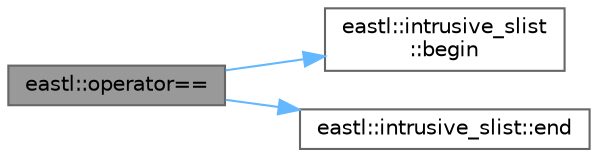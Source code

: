 digraph "eastl::operator=="
{
 // LATEX_PDF_SIZE
  bgcolor="transparent";
  edge [fontname=Helvetica,fontsize=10,labelfontname=Helvetica,labelfontsize=10];
  node [fontname=Helvetica,fontsize=10,shape=box,height=0.2,width=0.4];
  rankdir="LR";
  Node1 [id="Node000001",label="eastl::operator==",height=0.2,width=0.4,color="gray40", fillcolor="grey60", style="filled", fontcolor="black",tooltip=" "];
  Node1 -> Node2 [id="edge1_Node000001_Node000002",color="steelblue1",style="solid",tooltip=" "];
  Node2 [id="Node000002",label="eastl::intrusive_slist\l::begin",height=0.2,width=0.4,color="grey40", fillcolor="white", style="filled",URL="$classeastl_1_1intrusive__slist.html#ae29632651c84ac4ebcc207ba5dc981c2",tooltip="Returns an iterator pointing to the first element in the list. O(1)."];
  Node1 -> Node3 [id="edge2_Node000001_Node000003",color="steelblue1",style="solid",tooltip=" "];
  Node3 [id="Node000003",label="eastl::intrusive_slist::end",height=0.2,width=0.4,color="grey40", fillcolor="white", style="filled",URL="$classeastl_1_1intrusive__slist.html#a9b7db89ce981b95d5646f39ad371181b",tooltip="Returns an iterator pointing one-after the last element in the list. O(1)."];
}
